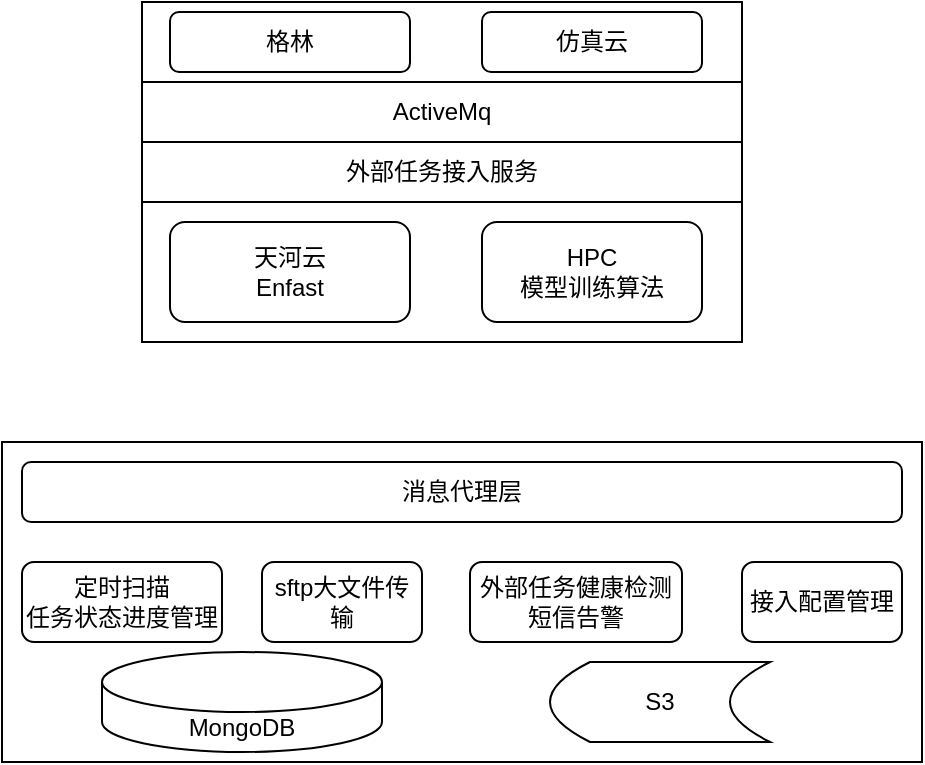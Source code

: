 <mxfile version="15.9.4" type="github">
  <diagram id="L_N83HYyD-l_K0WNBVSV" name="第 1 页">
    <mxGraphModel dx="782" dy="436" grid="1" gridSize="10" guides="1" tooltips="1" connect="1" arrows="1" fold="1" page="1" pageScale="1" pageWidth="827" pageHeight="1169" math="0" shadow="0">
      <root>
        <mxCell id="0" />
        <mxCell id="1" parent="0" />
        <mxCell id="ITESXwaG5BfeB1T2_7b--23" value="" style="rounded=0;whiteSpace=wrap;html=1;" vertex="1" parent="1">
          <mxGeometry x="280" y="80" width="300" height="40" as="geometry" />
        </mxCell>
        <mxCell id="ITESXwaG5BfeB1T2_7b--1" value="格林" style="rounded=1;whiteSpace=wrap;html=1;" vertex="1" parent="1">
          <mxGeometry x="294" y="85" width="120" height="30" as="geometry" />
        </mxCell>
        <mxCell id="ITESXwaG5BfeB1T2_7b--2" value="仿真云" style="rounded=1;whiteSpace=wrap;html=1;" vertex="1" parent="1">
          <mxGeometry x="450" y="85" width="110" height="30" as="geometry" />
        </mxCell>
        <mxCell id="ITESXwaG5BfeB1T2_7b--3" value="ActiveMq" style="rounded=0;whiteSpace=wrap;html=1;" vertex="1" parent="1">
          <mxGeometry x="280" y="120" width="300" height="30" as="geometry" />
        </mxCell>
        <mxCell id="ITESXwaG5BfeB1T2_7b--4" value="" style="rounded=0;whiteSpace=wrap;html=1;" vertex="1" parent="1">
          <mxGeometry x="280" y="180" width="300" height="70" as="geometry" />
        </mxCell>
        <mxCell id="ITESXwaG5BfeB1T2_7b--5" value="天河云&lt;br&gt;Enfast" style="rounded=1;whiteSpace=wrap;html=1;" vertex="1" parent="1">
          <mxGeometry x="294" y="190" width="120" height="50" as="geometry" />
        </mxCell>
        <mxCell id="ITESXwaG5BfeB1T2_7b--7" value="外部任务接入服务" style="rounded=0;whiteSpace=wrap;html=1;" vertex="1" parent="1">
          <mxGeometry x="280" y="150" width="300" height="30" as="geometry" />
        </mxCell>
        <mxCell id="ITESXwaG5BfeB1T2_7b--9" value="HPC&lt;br&gt;模型训练算法" style="rounded=1;whiteSpace=wrap;html=1;" vertex="1" parent="1">
          <mxGeometry x="450" y="190" width="110" height="50" as="geometry" />
        </mxCell>
        <mxCell id="ITESXwaG5BfeB1T2_7b--11" value="" style="rounded=0;whiteSpace=wrap;html=1;" vertex="1" parent="1">
          <mxGeometry x="210" y="300" width="460" height="160" as="geometry" />
        </mxCell>
        <mxCell id="ITESXwaG5BfeB1T2_7b--12" value="消息代理层" style="rounded=1;whiteSpace=wrap;html=1;" vertex="1" parent="1">
          <mxGeometry x="220" y="310" width="440" height="30" as="geometry" />
        </mxCell>
        <mxCell id="ITESXwaG5BfeB1T2_7b--13" value="定时扫描&lt;br&gt;任务状态进度管理" style="rounded=1;whiteSpace=wrap;html=1;" vertex="1" parent="1">
          <mxGeometry x="220" y="360" width="100" height="40" as="geometry" />
        </mxCell>
        <mxCell id="ITESXwaG5BfeB1T2_7b--14" value="sftp大文件传输" style="rounded=1;whiteSpace=wrap;html=1;" vertex="1" parent="1">
          <mxGeometry x="340" y="360" width="80" height="40" as="geometry" />
        </mxCell>
        <mxCell id="ITESXwaG5BfeB1T2_7b--15" value="外部任务健康检测&lt;br&gt;短信告警" style="rounded=1;whiteSpace=wrap;html=1;" vertex="1" parent="1">
          <mxGeometry x="444" y="360" width="106" height="40" as="geometry" />
        </mxCell>
        <mxCell id="ITESXwaG5BfeB1T2_7b--16" value="接入配置管理" style="rounded=1;whiteSpace=wrap;html=1;" vertex="1" parent="1">
          <mxGeometry x="580" y="360" width="80" height="40" as="geometry" />
        </mxCell>
        <mxCell id="ITESXwaG5BfeB1T2_7b--20" value="S3" style="shape=dataStorage;whiteSpace=wrap;html=1;fixedSize=1;" vertex="1" parent="1">
          <mxGeometry x="484" y="410" width="110" height="40" as="geometry" />
        </mxCell>
        <mxCell id="ITESXwaG5BfeB1T2_7b--21" value="MongoDB" style="shape=cylinder3;whiteSpace=wrap;html=1;boundedLbl=1;backgroundOutline=1;size=15;" vertex="1" parent="1">
          <mxGeometry x="260" y="405" width="140" height="50" as="geometry" />
        </mxCell>
      </root>
    </mxGraphModel>
  </diagram>
</mxfile>
